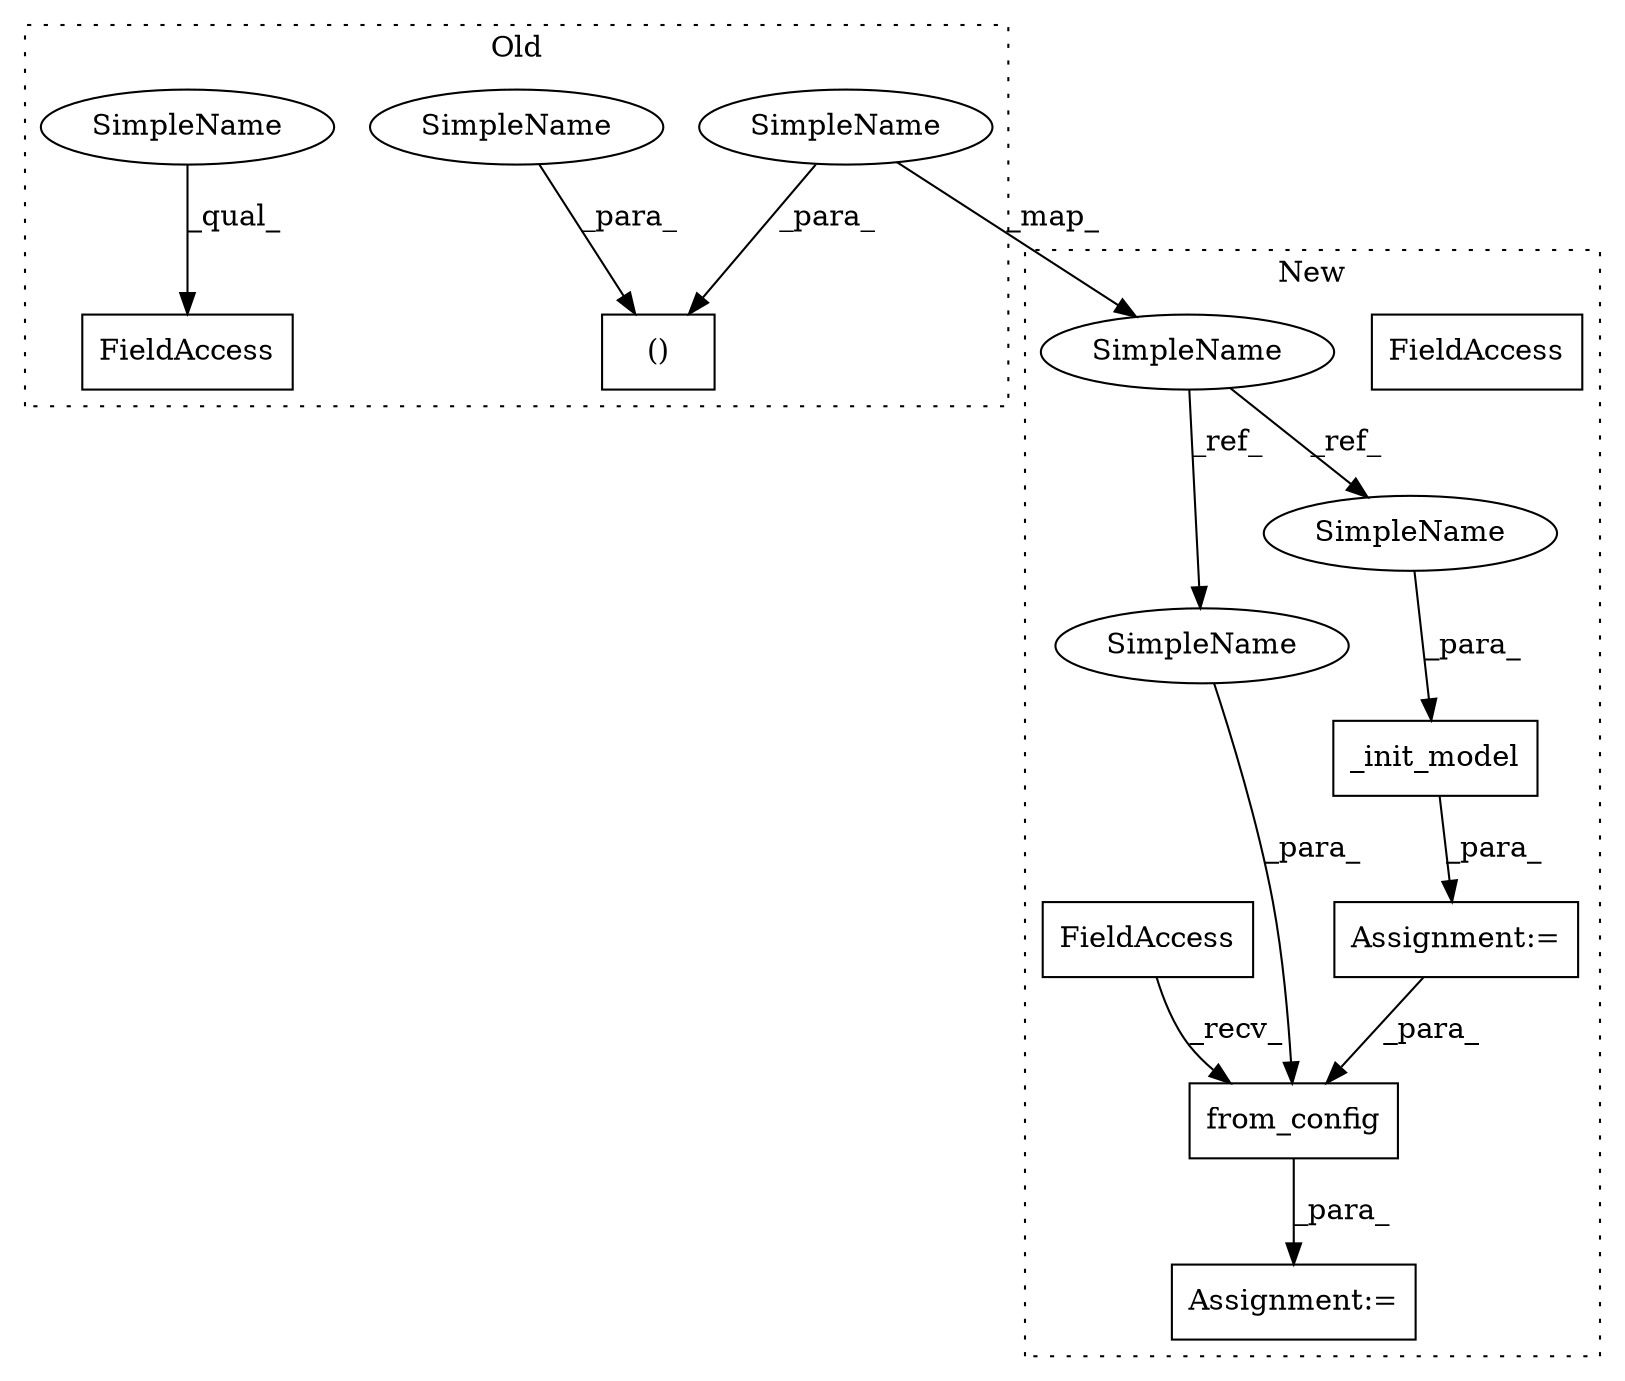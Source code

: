 digraph G {
subgraph cluster0 {
1 [label="()" a="106" s="9763" l="29" shape="box"];
6 [label="FieldAccess" a="22" s="9868" l="16" shape="box"];
9 [label="SimpleName" a="42" s="9786" l="6" shape="ellipse"];
13 [label="SimpleName" a="42" s="9868" l="10" shape="ellipse"];
14 [label="SimpleName" a="42" s="9763" l="10" shape="ellipse"];
label = "Old";
style="dotted";
}
subgraph cluster1 {
2 [label="from_config" a="32" s="10401,10425" l="12,1" shape="box"];
3 [label="Assignment:=" a="7" s="10323" l="1" shape="box"];
4 [label="Assignment:=" a="7" s="10364" l="1" shape="box"];
5 [label="FieldAccess" a="22" s="10365" l="35" shape="box"];
7 [label="_init_model" a="32" s="10329,10347" l="12,1" shape="box"];
8 [label="SimpleName" a="42" s="10282" l="6" shape="ellipse"];
10 [label="FieldAccess" a="22" s="10365" l="35" shape="box"];
11 [label="SimpleName" a="42" s="10413" l="6" shape="ellipse"];
12 [label="SimpleName" a="42" s="10341" l="6" shape="ellipse"];
label = "New";
style="dotted";
}
2 -> 4 [label="_para_"];
3 -> 2 [label="_para_"];
7 -> 3 [label="_para_"];
8 -> 12 [label="_ref_"];
8 -> 11 [label="_ref_"];
9 -> 8 [label="_map_"];
9 -> 1 [label="_para_"];
10 -> 2 [label="_recv_"];
11 -> 2 [label="_para_"];
12 -> 7 [label="_para_"];
13 -> 6 [label="_qual_"];
14 -> 1 [label="_para_"];
}